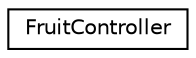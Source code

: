 digraph "Graphical Class Hierarchy"
{
 // LATEX_PDF_SIZE
  edge [fontname="Helvetica",fontsize="10",labelfontname="Helvetica",labelfontsize="10"];
  node [fontname="Helvetica",fontsize="10",shape=record];
  rankdir="LR";
  Node0 [label="FruitController",height=0.2,width=0.4,color="black", fillcolor="white", style="filled",URL="$classFruitController.html",tooltip="The FruitController class manages the spawn and deletion of the bonus fruit object."];
}
